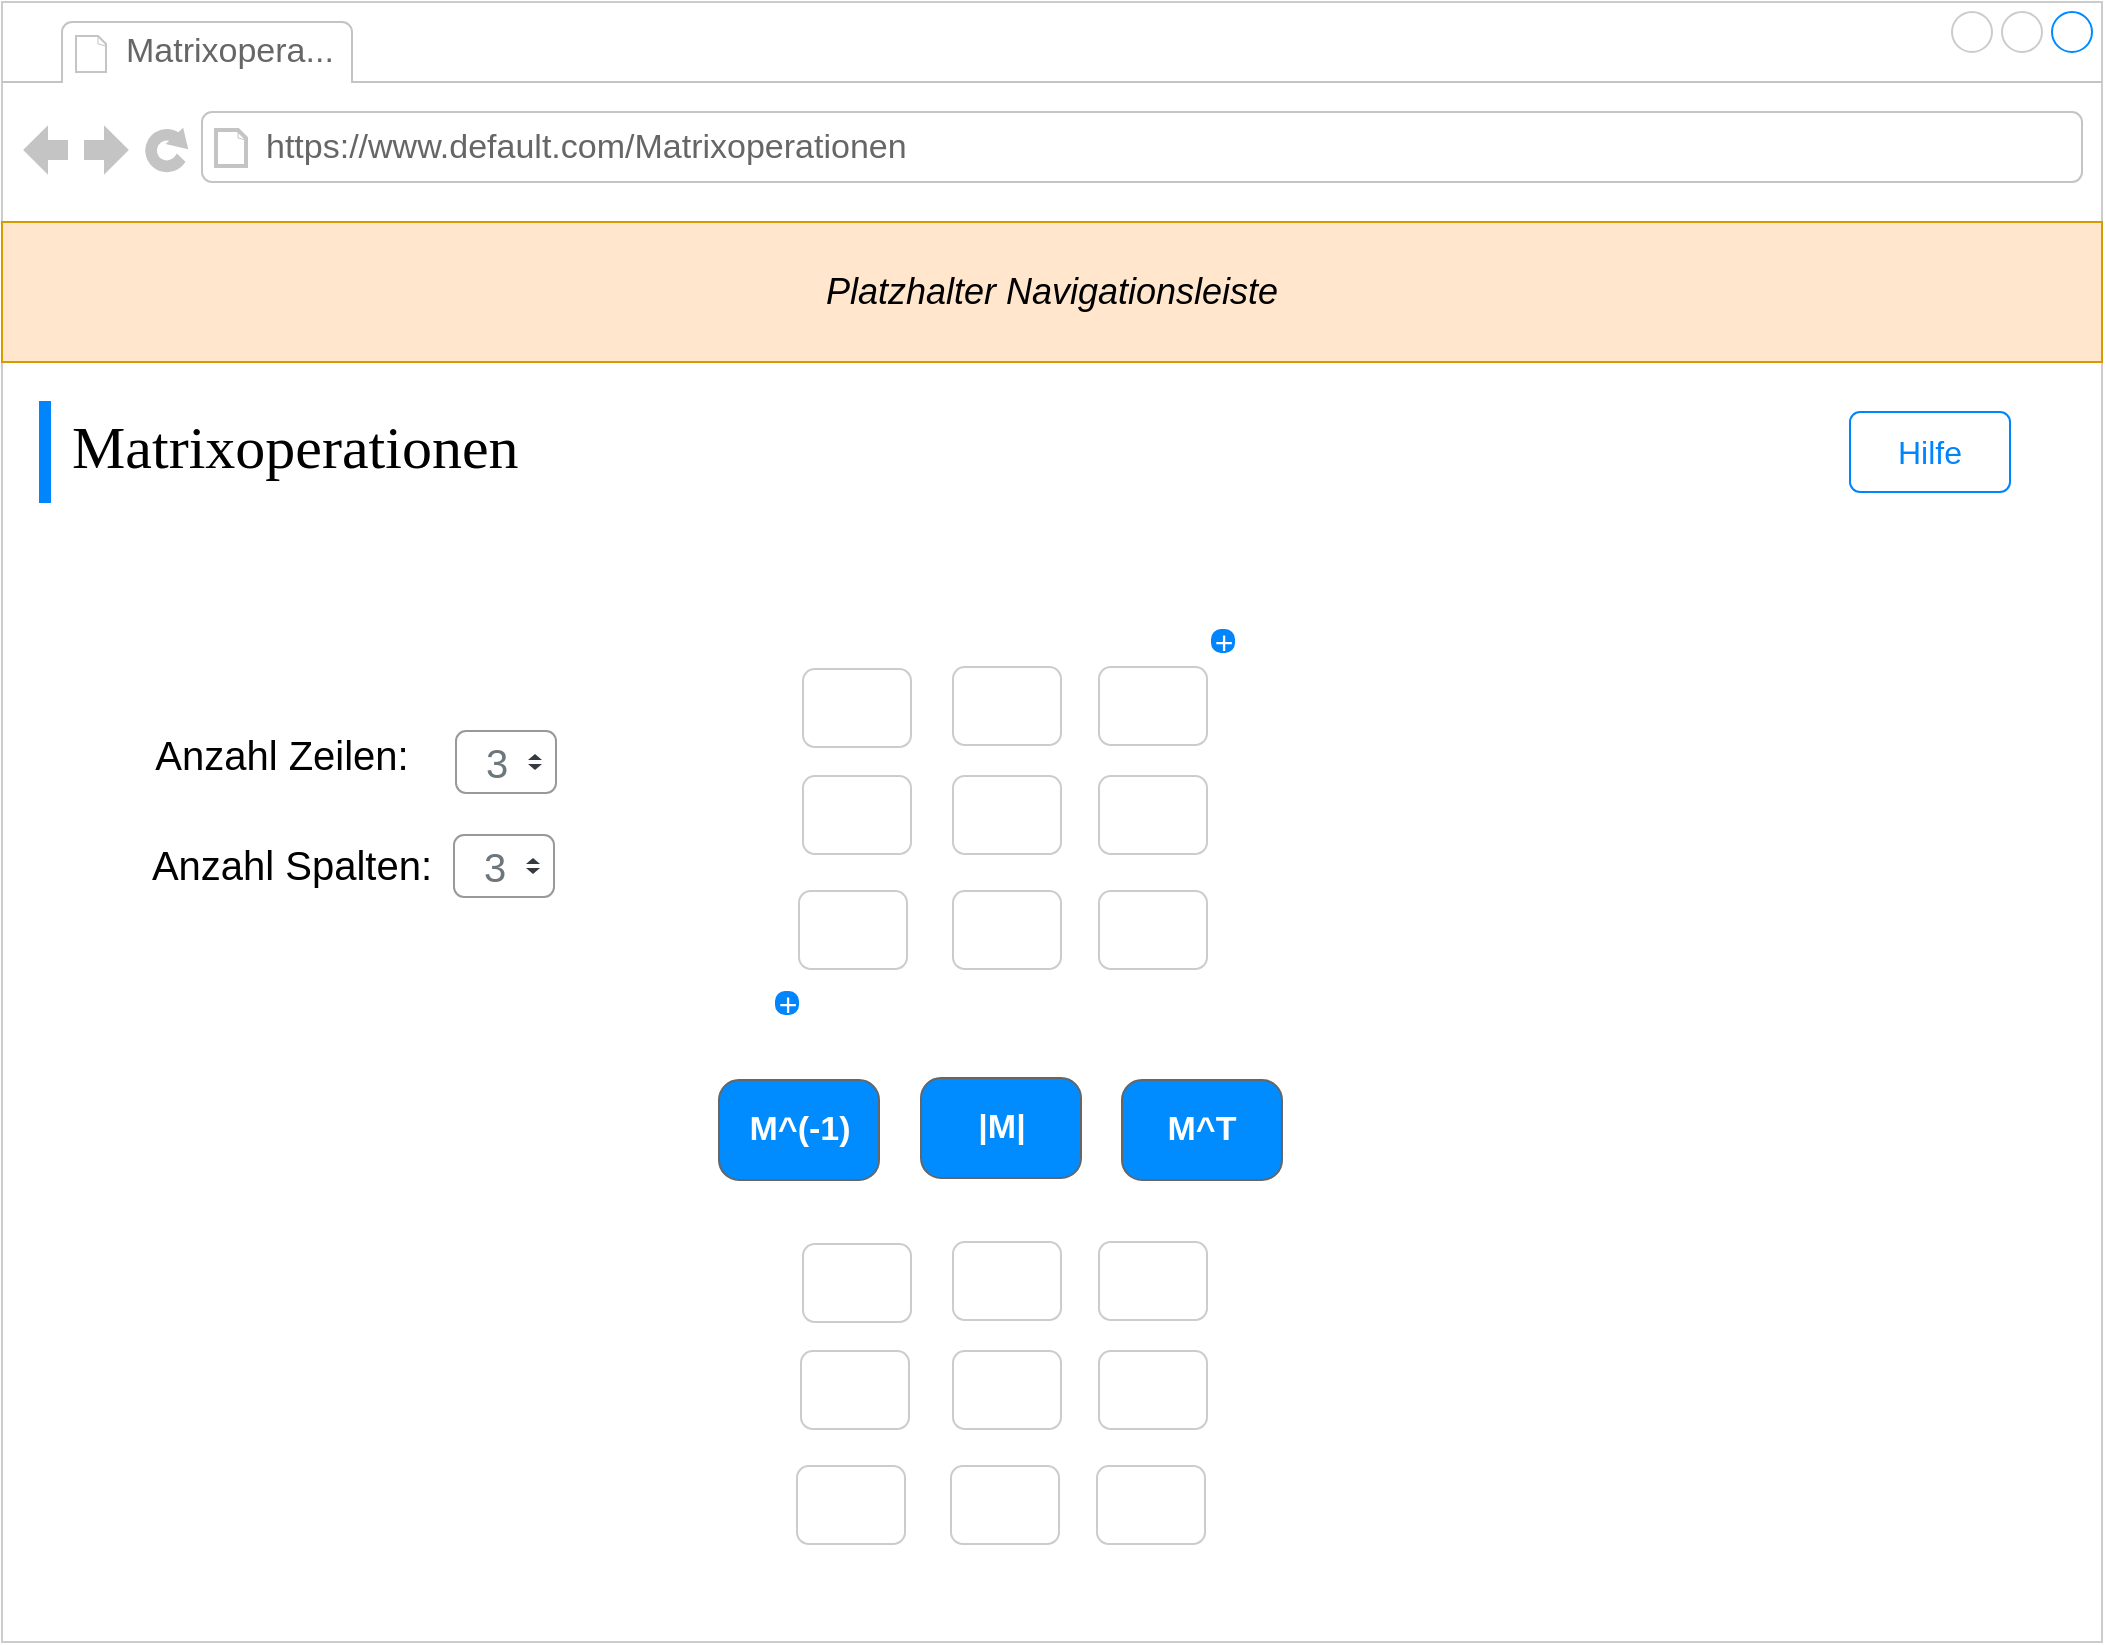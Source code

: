<mxfile version="20.8.5" type="device"><diagram name="Page-1" id="2cc2dc42-3aac-f2a9-1cec-7a8b7cbee084"><mxGraphModel dx="1647" dy="868" grid="1" gridSize="10" guides="1" tooltips="1" connect="1" arrows="1" fold="1" page="1" pageScale="1" pageWidth="1100" pageHeight="850" background="#ffffff" math="0" shadow="0"><root><mxCell id="0"/><mxCell id="1" parent="0"/><mxCell id="7026571954dc6520-1" value="" style="strokeWidth=1;shadow=0;dashed=0;align=center;html=1;shape=mxgraph.mockup.containers.browserWindow;rSize=0;strokeColor=#CCCCCC;mainText=,;recursiveResize=0;rounded=0;labelBackgroundColor=none;fontFamily=Verdana;fontSize=12" parent="1" vertex="1"><mxGeometry x="30" y="20" width="1050" height="820" as="geometry"/></mxCell><mxCell id="7026571954dc6520-2" value="Matrixopera..." style="strokeWidth=1;shadow=0;dashed=0;align=center;html=1;shape=mxgraph.mockup.containers.anchor;fontSize=17;fontColor=#666666;align=left;" parent="7026571954dc6520-1" vertex="1"><mxGeometry x="60" y="12" width="110" height="26" as="geometry"/></mxCell><mxCell id="7026571954dc6520-3" value="https://www.default.com/Matrixoperationen" style="strokeWidth=1;shadow=0;dashed=0;align=center;html=1;shape=mxgraph.mockup.containers.anchor;rSize=0;fontSize=17;fontColor=#666666;align=left;" parent="7026571954dc6520-1" vertex="1"><mxGeometry x="130" y="60" width="250" height="26" as="geometry"/></mxCell><mxCell id="7026571954dc6520-4" value="Matrixoperationen" style="text;html=1;points=[];align=left;verticalAlign=top;spacingTop=-4;fontSize=30;fontFamily=Verdana" parent="7026571954dc6520-1" vertex="1"><mxGeometry x="33" y="202" width="340" height="50" as="geometry"/></mxCell><mxCell id="u1SDwWlPGdA-2MWF5yvj-13" value="&lt;font style=&quot;font-size: 20px;&quot;&gt;3&lt;/font&gt;" style="html=1;shadow=0;dashed=0;shape=mxgraph.bootstrap.rrect;rSize=5;fillColor=#ffffff;strokeColor=#999999;align=left;spacing=15;fontSize=14;fontColor=#6C767D;" vertex="1" parent="7026571954dc6520-1"><mxGeometry x="227" y="364.5" width="50" height="31" as="geometry"/></mxCell><mxCell id="u1SDwWlPGdA-2MWF5yvj-14" value="" style="shape=triangle;direction=south;fillColor=#343A40;strokeColor=none;perimeter=none;sketch=0;" vertex="1" parent="u1SDwWlPGdA-2MWF5yvj-13"><mxGeometry x="1" y="0.5" width="7" height="3" relative="1" as="geometry"><mxPoint x="-14" y="1" as="offset"/></mxGeometry></mxCell><mxCell id="u1SDwWlPGdA-2MWF5yvj-15" value="" style="shape=triangle;direction=north;fillColor=#343A40;strokeColor=none;perimeter=none;sketch=0;" vertex="1" parent="u1SDwWlPGdA-2MWF5yvj-13"><mxGeometry x="1" y="0.5" width="7" height="3" relative="1" as="geometry"><mxPoint x="-14" y="-4" as="offset"/></mxGeometry></mxCell><mxCell id="u1SDwWlPGdA-2MWF5yvj-22" value="&lt;font style=&quot;font-size: 20px;&quot;&gt;Anzahl Zeilen:&lt;/font&gt;" style="text;html=1;strokeColor=none;fillColor=none;align=center;verticalAlign=middle;whiteSpace=wrap;rounded=0;fontSize=17;" vertex="1" parent="7026571954dc6520-1"><mxGeometry x="70" y="362" width="140" height="30" as="geometry"/></mxCell><mxCell id="u1SDwWlPGdA-2MWF5yvj-25" value="&lt;font style=&quot;font-size: 20px;&quot;&gt;Anzahl Spalten:&lt;/font&gt;" style="text;html=1;strokeColor=none;fillColor=none;align=center;verticalAlign=middle;whiteSpace=wrap;rounded=0;fontSize=17;" vertex="1" parent="7026571954dc6520-1"><mxGeometry x="70" y="416.5" width="150" height="30" as="geometry"/></mxCell><mxCell id="u1SDwWlPGdA-2MWF5yvj-29" value="" style="rounded=1;whiteSpace=wrap;html=1;strokeColor=#CCCCCC;fontSize=20;" vertex="1" parent="7026571954dc6520-1"><mxGeometry x="400.5" y="333.5" width="54" height="39" as="geometry"/></mxCell><mxCell id="u1SDwWlPGdA-2MWF5yvj-150" value="&amp;nbsp;+&amp;nbsp;" style="html=1;shadow=0;dashed=0;shape=mxgraph.bootstrap.rrect;rSize=5;strokeColor=none;strokeWidth=1;fillColor=#0085FC;fontColor=#FFFFFF;whiteSpace=wrap;align=center;verticalAlign=middle;spacingLeft=0;fontStyle=0;fontSize=16;spacing=5;rotation=0;labelPosition=center;verticalLabelPosition=middle;" vertex="1" parent="7026571954dc6520-1"><mxGeometry x="386.5" y="494.5" width="12" height="12" as="geometry"/></mxCell><mxCell id="u1SDwWlPGdA-2MWF5yvj-149" value="&amp;nbsp;+&amp;nbsp;" style="html=1;shadow=0;dashed=0;shape=mxgraph.bootstrap.rrect;rSize=5;strokeColor=none;strokeWidth=1;fillColor=#0085FC;fontColor=#FFFFFF;whiteSpace=wrap;align=center;verticalAlign=middle;spacingLeft=0;fontStyle=0;fontSize=16;spacing=5;rotation=0;labelPosition=center;verticalLabelPosition=middle;" vertex="1" parent="7026571954dc6520-1"><mxGeometry x="604.5" y="313.5" width="12" height="12" as="geometry"/></mxCell><mxCell id="u1SDwWlPGdA-2MWF5yvj-151" value="M^(-1)" style="strokeWidth=1;shadow=0;dashed=0;align=center;html=1;shape=mxgraph.mockup.buttons.button;strokeColor=#666666;fontColor=#ffffff;mainText=;buttonStyle=round;fontSize=17;fontStyle=1;fillColor=#008cff;whiteSpace=wrap;" vertex="1" parent="7026571954dc6520-1"><mxGeometry x="358.5" y="539" width="80" height="50" as="geometry"/></mxCell><mxCell id="u1SDwWlPGdA-2MWF5yvj-153" value="M^T" style="strokeWidth=1;shadow=0;dashed=0;align=center;html=1;shape=mxgraph.mockup.buttons.button;strokeColor=#666666;fontColor=#ffffff;mainText=;buttonStyle=round;fontSize=17;fontStyle=1;fillColor=#008cff;whiteSpace=wrap;" vertex="1" parent="7026571954dc6520-1"><mxGeometry x="560" y="539" width="80" height="50" as="geometry"/></mxCell><mxCell id="u1SDwWlPGdA-2MWF5yvj-152" value="|M|" style="strokeWidth=1;shadow=0;dashed=0;align=center;html=1;shape=mxgraph.mockup.buttons.button;strokeColor=#666666;fontColor=#ffffff;mainText=;buttonStyle=round;fontSize=17;fontStyle=1;fillColor=#008cff;whiteSpace=wrap;" vertex="1" parent="7026571954dc6520-1"><mxGeometry x="459.5" y="538" width="80" height="50" as="geometry"/></mxCell><mxCell id="u1SDwWlPGdA-2MWF5yvj-155" value="" style="rounded=1;whiteSpace=wrap;html=1;strokeColor=#CCCCCC;fontSize=20;" vertex="1" parent="7026571954dc6520-1"><mxGeometry x="398.5" y="444.5" width="54" height="39" as="geometry"/></mxCell><mxCell id="u1SDwWlPGdA-2MWF5yvj-154" value="" style="rounded=1;whiteSpace=wrap;html=1;strokeColor=#CCCCCC;fontSize=20;" vertex="1" parent="7026571954dc6520-1"><mxGeometry x="400.5" y="387" width="54" height="39" as="geometry"/></mxCell><mxCell id="u1SDwWlPGdA-2MWF5yvj-161" value="" style="rounded=1;whiteSpace=wrap;html=1;strokeColor=#CCCCCC;fontSize=20;" vertex="1" parent="7026571954dc6520-1"><mxGeometry x="475.5" y="332.5" width="54" height="39" as="geometry"/></mxCell><mxCell id="u1SDwWlPGdA-2MWF5yvj-160" value="" style="rounded=1;whiteSpace=wrap;html=1;strokeColor=#CCCCCC;fontSize=20;" vertex="1" parent="7026571954dc6520-1"><mxGeometry x="548.5" y="332.5" width="54" height="39" as="geometry"/></mxCell><mxCell id="u1SDwWlPGdA-2MWF5yvj-159" value="" style="rounded=1;whiteSpace=wrap;html=1;strokeColor=#CCCCCC;fontSize=20;" vertex="1" parent="7026571954dc6520-1"><mxGeometry x="475.5" y="387" width="54" height="39" as="geometry"/></mxCell><mxCell id="u1SDwWlPGdA-2MWF5yvj-158" value="" style="rounded=1;whiteSpace=wrap;html=1;strokeColor=#CCCCCC;fontSize=20;" vertex="1" parent="7026571954dc6520-1"><mxGeometry x="548.5" y="387" width="54" height="39" as="geometry"/></mxCell><mxCell id="u1SDwWlPGdA-2MWF5yvj-157" value="" style="rounded=1;whiteSpace=wrap;html=1;strokeColor=#CCCCCC;fontSize=20;" vertex="1" parent="7026571954dc6520-1"><mxGeometry x="548.5" y="444.5" width="54" height="39" as="geometry"/></mxCell><mxCell id="u1SDwWlPGdA-2MWF5yvj-156" value="" style="rounded=1;whiteSpace=wrap;html=1;strokeColor=#CCCCCC;fontSize=20;" vertex="1" parent="7026571954dc6520-1"><mxGeometry x="475.5" y="444.5" width="54" height="39" as="geometry"/></mxCell><mxCell id="u1SDwWlPGdA-2MWF5yvj-163" value="" style="rounded=1;whiteSpace=wrap;html=1;strokeColor=#CCCCCC;fontSize=20;" vertex="1" parent="7026571954dc6520-1"><mxGeometry x="397.5" y="732" width="54" height="39" as="geometry"/></mxCell><mxCell id="u1SDwWlPGdA-2MWF5yvj-164" value="" style="rounded=1;whiteSpace=wrap;html=1;strokeColor=#CCCCCC;fontSize=20;" vertex="1" parent="7026571954dc6520-1"><mxGeometry x="399.5" y="674.5" width="54" height="39" as="geometry"/></mxCell><mxCell id="u1SDwWlPGdA-2MWF5yvj-169" value="" style="rounded=1;whiteSpace=wrap;html=1;strokeColor=#CCCCCC;fontSize=20;" vertex="1" parent="7026571954dc6520-1"><mxGeometry x="547.5" y="732" width="54" height="39" as="geometry"/></mxCell><mxCell id="u1SDwWlPGdA-2MWF5yvj-170" value="" style="rounded=1;whiteSpace=wrap;html=1;strokeColor=#CCCCCC;fontSize=20;" vertex="1" parent="7026571954dc6520-1"><mxGeometry x="474.5" y="732" width="54" height="39" as="geometry"/></mxCell><mxCell id="u1SDwWlPGdA-2MWF5yvj-171" value="" style="rounded=1;whiteSpace=wrap;html=1;strokeColor=#CCCCCC;fontSize=20;" vertex="1" parent="7026571954dc6520-1"><mxGeometry x="400.5" y="621" width="54" height="39" as="geometry"/></mxCell><mxCell id="u1SDwWlPGdA-2MWF5yvj-172" value="" style="rounded=1;whiteSpace=wrap;html=1;strokeColor=#CCCCCC;fontSize=20;" vertex="1" parent="7026571954dc6520-1"><mxGeometry x="475.5" y="620" width="54" height="39" as="geometry"/></mxCell><mxCell id="u1SDwWlPGdA-2MWF5yvj-173" value="" style="rounded=1;whiteSpace=wrap;html=1;strokeColor=#CCCCCC;fontSize=20;" vertex="1" parent="7026571954dc6520-1"><mxGeometry x="548.5" y="620" width="54" height="39" as="geometry"/></mxCell><mxCell id="u1SDwWlPGdA-2MWF5yvj-174" value="" style="rounded=1;whiteSpace=wrap;html=1;strokeColor=#CCCCCC;fontSize=20;" vertex="1" parent="7026571954dc6520-1"><mxGeometry x="548.5" y="674.5" width="54" height="39" as="geometry"/></mxCell><mxCell id="u1SDwWlPGdA-2MWF5yvj-175" value="" style="rounded=1;whiteSpace=wrap;html=1;strokeColor=#CCCCCC;fontSize=20;" vertex="1" parent="7026571954dc6520-1"><mxGeometry x="475.5" y="674.5" width="54" height="39" as="geometry"/></mxCell><mxCell id="eite10755rL_jhTA0zcx-1" value="&lt;font style=&quot;font-size: 18px;&quot;&gt;&lt;i&gt;Platzhalter Navigationsleiste&lt;/i&gt;&lt;/font&gt;" style="rounded=0;whiteSpace=wrap;html=1;fillColor=#ffe6cc;strokeColor=#d79b00;" parent="1" vertex="1"><mxGeometry x="30" y="130" width="1050" height="70" as="geometry"/></mxCell><mxCell id="gUEZn38MmWSUfHERNCk1-1" value="" style="rounded=0;whiteSpace=wrap;html=1;strokeColor=#0085FC;fontSize=14;fontColor=#0085FC;fillColor=#0085FC;" parent="1" vertex="1"><mxGeometry x="49" y="220" width="5" height="50" as="geometry"/></mxCell><mxCell id="u1SDwWlPGdA-2MWF5yvj-26" value="&lt;font style=&quot;font-size: 20px;&quot;&gt;3&lt;/font&gt;" style="html=1;shadow=0;dashed=0;shape=mxgraph.bootstrap.rrect;rSize=5;fillColor=#ffffff;strokeColor=#999999;align=left;spacing=15;fontSize=14;fontColor=#6C767D;" vertex="1" parent="1"><mxGeometry x="256" y="436.5" width="50" height="31" as="geometry"/></mxCell><mxCell id="u1SDwWlPGdA-2MWF5yvj-27" value="" style="shape=triangle;direction=south;fillColor=#343A40;strokeColor=none;perimeter=none;sketch=0;" vertex="1" parent="u1SDwWlPGdA-2MWF5yvj-26"><mxGeometry x="1" y="0.5" width="7" height="3" relative="1" as="geometry"><mxPoint x="-14" y="1" as="offset"/></mxGeometry></mxCell><mxCell id="u1SDwWlPGdA-2MWF5yvj-28" value="" style="shape=triangle;direction=north;fillColor=#343A40;strokeColor=none;perimeter=none;sketch=0;" vertex="1" parent="u1SDwWlPGdA-2MWF5yvj-26"><mxGeometry x="1" y="0.5" width="7" height="3" relative="1" as="geometry"><mxPoint x="-14" y="-4" as="offset"/></mxGeometry></mxCell><mxCell id="u1SDwWlPGdA-2MWF5yvj-142" value="&lt;font color=&quot;#0085fc&quot;&gt;Hilfe&lt;/font&gt;" style="html=1;shadow=0;dashed=0;shape=mxgraph.bootstrap.rrect;rSize=5;strokeColor=#0085FC;strokeWidth=1;fillColor=none;fontColor=#1CA5B8;whiteSpace=wrap;align=center;verticalAlign=middle;spacingLeft=0;fontStyle=0;fontSize=16;spacing=5;" vertex="1" parent="1"><mxGeometry x="954" y="225" width="80" height="40" as="geometry"/></mxCell></root></mxGraphModel></diagram></mxfile>